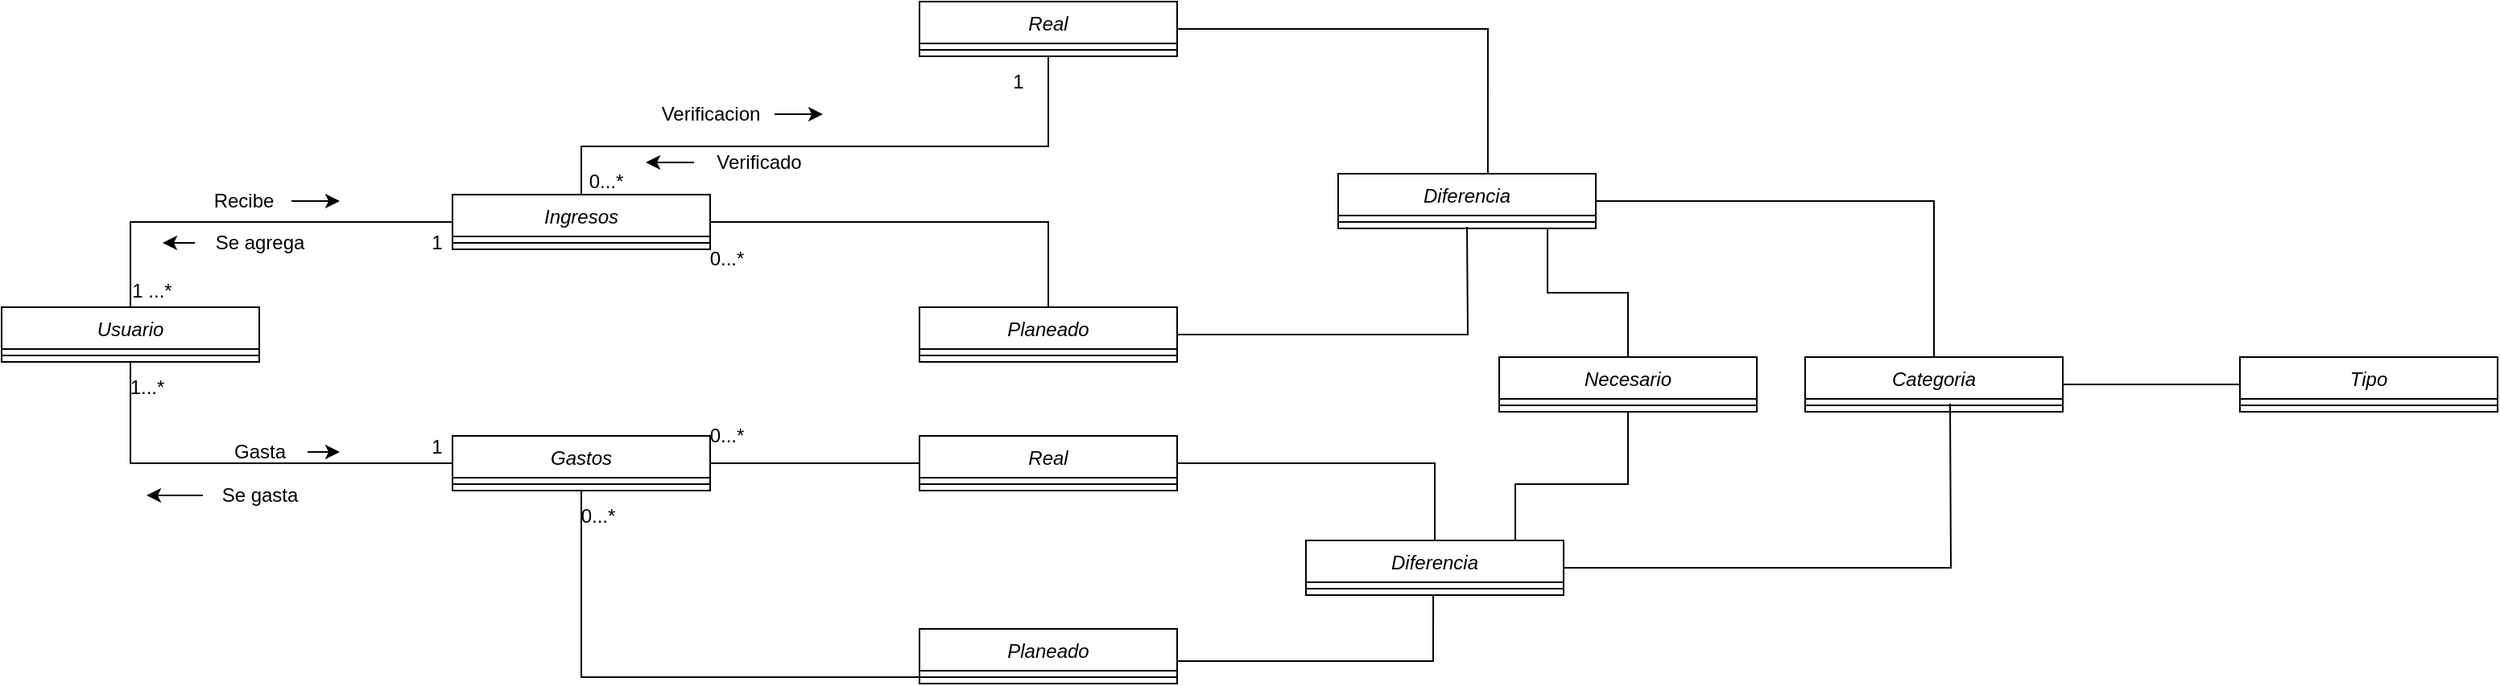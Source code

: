 <mxfile version="20.2.3" type="github" pages="5">
  <diagram id="C5RBs43oDa-KdzZeNtuy" name="Anemico">
    <mxGraphModel dx="902" dy="756" grid="1" gridSize="10" guides="1" tooltips="1" connect="1" arrows="1" fold="1" page="1" pageScale="1" pageWidth="827" pageHeight="1169" math="0" shadow="0">
      <root>
        <mxCell id="WIyWlLk6GJQsqaUBKTNV-0" />
        <mxCell id="WIyWlLk6GJQsqaUBKTNV-1" parent="WIyWlLk6GJQsqaUBKTNV-0" />
        <mxCell id="uCZxXoCmCIl9gJFjd6jV-15" style="edgeStyle=orthogonalEdgeStyle;rounded=0;orthogonalLoop=1;jettySize=auto;html=1;entryX=0;entryY=0.5;entryDx=0;entryDy=0;endArrow=none;endFill=0;" parent="WIyWlLk6GJQsqaUBKTNV-1" source="uCZxXoCmCIl9gJFjd6jV-0" target="uCZxXoCmCIl9gJFjd6jV-3" edge="1">
          <mxGeometry relative="1" as="geometry">
            <Array as="points">
              <mxPoint x="110" y="577" />
            </Array>
          </mxGeometry>
        </mxCell>
        <mxCell id="uCZxXoCmCIl9gJFjd6jV-16" style="edgeStyle=orthogonalEdgeStyle;rounded=0;orthogonalLoop=1;jettySize=auto;html=1;endArrow=none;endFill=0;" parent="WIyWlLk6GJQsqaUBKTNV-1" source="uCZxXoCmCIl9gJFjd6jV-0" target="uCZxXoCmCIl9gJFjd6jV-5" edge="1">
          <mxGeometry relative="1" as="geometry">
            <Array as="points">
              <mxPoint x="110" y="727" />
            </Array>
          </mxGeometry>
        </mxCell>
        <mxCell id="uCZxXoCmCIl9gJFjd6jV-0" value="Usuario" style="swimlane;fontStyle=2;align=center;verticalAlign=top;childLayout=stackLayout;horizontal=1;startSize=26;horizontalStack=0;resizeParent=1;resizeLast=0;collapsible=1;marginBottom=0;rounded=0;shadow=0;strokeWidth=1;" parent="WIyWlLk6GJQsqaUBKTNV-1" vertex="1">
          <mxGeometry x="30" y="630" width="160" height="34" as="geometry">
            <mxRectangle x="230" y="140" width="160" height="26" as="alternateBounds" />
          </mxGeometry>
        </mxCell>
        <mxCell id="uCZxXoCmCIl9gJFjd6jV-1" value="" style="line;html=1;strokeWidth=1;align=left;verticalAlign=middle;spacingTop=-1;spacingLeft=3;spacingRight=3;rotatable=0;labelPosition=right;points=[];portConstraint=eastwest;" parent="uCZxXoCmCIl9gJFjd6jV-0" vertex="1">
          <mxGeometry y="26" width="160" height="8" as="geometry" />
        </mxCell>
        <mxCell id="uCZxXoCmCIl9gJFjd6jV-18" style="edgeStyle=orthogonalEdgeStyle;rounded=0;orthogonalLoop=1;jettySize=auto;html=1;endArrow=none;endFill=0;" parent="WIyWlLk6GJQsqaUBKTNV-1" source="uCZxXoCmCIl9gJFjd6jV-3" target="uCZxXoCmCIl9gJFjd6jV-9" edge="1">
          <mxGeometry relative="1" as="geometry">
            <Array as="points">
              <mxPoint x="390" y="530" />
              <mxPoint x="680" y="530" />
            </Array>
          </mxGeometry>
        </mxCell>
        <mxCell id="uCZxXoCmCIl9gJFjd6jV-21" style="edgeStyle=orthogonalEdgeStyle;rounded=0;orthogonalLoop=1;jettySize=auto;html=1;entryX=0.5;entryY=0;entryDx=0;entryDy=0;endArrow=none;endFill=0;" parent="WIyWlLk6GJQsqaUBKTNV-1" source="uCZxXoCmCIl9gJFjd6jV-3" target="uCZxXoCmCIl9gJFjd6jV-7" edge="1">
          <mxGeometry relative="1" as="geometry">
            <Array as="points">
              <mxPoint x="680" y="577" />
            </Array>
          </mxGeometry>
        </mxCell>
        <mxCell id="uCZxXoCmCIl9gJFjd6jV-3" value="Ingresos" style="swimlane;fontStyle=2;align=center;verticalAlign=top;childLayout=stackLayout;horizontal=1;startSize=26;horizontalStack=0;resizeParent=1;resizeLast=0;collapsible=1;marginBottom=0;rounded=0;shadow=0;strokeWidth=1;" parent="WIyWlLk6GJQsqaUBKTNV-1" vertex="1">
          <mxGeometry x="310" y="560" width="160" height="34" as="geometry">
            <mxRectangle x="230" y="140" width="160" height="26" as="alternateBounds" />
          </mxGeometry>
        </mxCell>
        <mxCell id="uCZxXoCmCIl9gJFjd6jV-4" value="" style="line;html=1;strokeWidth=1;align=left;verticalAlign=middle;spacingTop=-1;spacingLeft=3;spacingRight=3;rotatable=0;labelPosition=right;points=[];portConstraint=eastwest;" parent="uCZxXoCmCIl9gJFjd6jV-3" vertex="1">
          <mxGeometry y="26" width="160" height="8" as="geometry" />
        </mxCell>
        <mxCell id="uCZxXoCmCIl9gJFjd6jV-28" style="edgeStyle=orthogonalEdgeStyle;rounded=0;orthogonalLoop=1;jettySize=auto;html=1;endArrow=none;endFill=0;" parent="WIyWlLk6GJQsqaUBKTNV-1" source="uCZxXoCmCIl9gJFjd6jV-5" target="uCZxXoCmCIl9gJFjd6jV-26" edge="1">
          <mxGeometry relative="1" as="geometry" />
        </mxCell>
        <mxCell id="uCZxXoCmCIl9gJFjd6jV-29" style="edgeStyle=orthogonalEdgeStyle;rounded=0;orthogonalLoop=1;jettySize=auto;html=1;endArrow=none;endFill=0;" parent="WIyWlLk6GJQsqaUBKTNV-1" source="uCZxXoCmCIl9gJFjd6jV-5" target="uCZxXoCmCIl9gJFjd6jV-25" edge="1">
          <mxGeometry relative="1" as="geometry" />
        </mxCell>
        <mxCell id="uCZxXoCmCIl9gJFjd6jV-5" value="Gastos" style="swimlane;fontStyle=2;align=center;verticalAlign=top;childLayout=stackLayout;horizontal=1;startSize=26;horizontalStack=0;resizeParent=1;resizeLast=0;collapsible=1;marginBottom=0;rounded=0;shadow=0;strokeWidth=1;" parent="WIyWlLk6GJQsqaUBKTNV-1" vertex="1">
          <mxGeometry x="310" y="710" width="160" height="34" as="geometry">
            <mxRectangle x="230" y="140" width="160" height="26" as="alternateBounds" />
          </mxGeometry>
        </mxCell>
        <mxCell id="uCZxXoCmCIl9gJFjd6jV-6" value="" style="line;html=1;strokeWidth=1;align=left;verticalAlign=middle;spacingTop=-1;spacingLeft=3;spacingRight=3;rotatable=0;labelPosition=right;points=[];portConstraint=eastwest;" parent="uCZxXoCmCIl9gJFjd6jV-5" vertex="1">
          <mxGeometry y="26" width="160" height="8" as="geometry" />
        </mxCell>
        <mxCell id="8Un7TCn3Qgt4mMGT1_OY-1" style="edgeStyle=orthogonalEdgeStyle;rounded=0;orthogonalLoop=1;jettySize=auto;html=1;endArrow=none;endFill=0;" parent="WIyWlLk6GJQsqaUBKTNV-1" source="uCZxXoCmCIl9gJFjd6jV-7" edge="1">
          <mxGeometry relative="1" as="geometry">
            <mxPoint x="940" y="580" as="targetPoint" />
          </mxGeometry>
        </mxCell>
        <mxCell id="uCZxXoCmCIl9gJFjd6jV-7" value="Planeado" style="swimlane;fontStyle=2;align=center;verticalAlign=top;childLayout=stackLayout;horizontal=1;startSize=26;horizontalStack=0;resizeParent=1;resizeLast=0;collapsible=1;marginBottom=0;rounded=0;shadow=0;strokeWidth=1;" parent="WIyWlLk6GJQsqaUBKTNV-1" vertex="1">
          <mxGeometry x="600" y="630" width="160" height="34" as="geometry">
            <mxRectangle x="230" y="140" width="160" height="26" as="alternateBounds" />
          </mxGeometry>
        </mxCell>
        <mxCell id="uCZxXoCmCIl9gJFjd6jV-8" value="" style="line;html=1;strokeWidth=1;align=left;verticalAlign=middle;spacingTop=-1;spacingLeft=3;spacingRight=3;rotatable=0;labelPosition=right;points=[];portConstraint=eastwest;" parent="uCZxXoCmCIl9gJFjd6jV-7" vertex="1">
          <mxGeometry y="26" width="160" height="8" as="geometry" />
        </mxCell>
        <mxCell id="8Un7TCn3Qgt4mMGT1_OY-0" style="edgeStyle=orthogonalEdgeStyle;rounded=0;orthogonalLoop=1;jettySize=auto;html=1;entryX=0.581;entryY=0;entryDx=0;entryDy=0;entryPerimeter=0;endArrow=none;endFill=0;" parent="WIyWlLk6GJQsqaUBKTNV-1" source="uCZxXoCmCIl9gJFjd6jV-9" target="uCZxXoCmCIl9gJFjd6jV-22" edge="1">
          <mxGeometry relative="1" as="geometry" />
        </mxCell>
        <mxCell id="uCZxXoCmCIl9gJFjd6jV-9" value="Real" style="swimlane;fontStyle=2;align=center;verticalAlign=top;childLayout=stackLayout;horizontal=1;startSize=26;horizontalStack=0;resizeParent=1;resizeLast=0;collapsible=1;marginBottom=0;rounded=0;shadow=0;strokeWidth=1;" parent="WIyWlLk6GJQsqaUBKTNV-1" vertex="1">
          <mxGeometry x="600" y="440" width="160" height="34" as="geometry">
            <mxRectangle x="230" y="140" width="160" height="26" as="alternateBounds" />
          </mxGeometry>
        </mxCell>
        <mxCell id="uCZxXoCmCIl9gJFjd6jV-10" value="" style="line;html=1;strokeWidth=1;align=left;verticalAlign=middle;spacingTop=-1;spacingLeft=3;spacingRight=3;rotatable=0;labelPosition=right;points=[];portConstraint=eastwest;" parent="uCZxXoCmCIl9gJFjd6jV-9" vertex="1">
          <mxGeometry y="26" width="160" height="8" as="geometry" />
        </mxCell>
        <mxCell id="8Un7TCn3Qgt4mMGT1_OY-8" style="edgeStyle=orthogonalEdgeStyle;rounded=0;orthogonalLoop=1;jettySize=auto;html=1;endArrow=none;endFill=0;" parent="WIyWlLk6GJQsqaUBKTNV-1" source="uCZxXoCmCIl9gJFjd6jV-11" target="uCZxXoCmCIl9gJFjd6jV-13" edge="1">
          <mxGeometry relative="1" as="geometry" />
        </mxCell>
        <mxCell id="uCZxXoCmCIl9gJFjd6jV-11" value="Categoria" style="swimlane;fontStyle=2;align=center;verticalAlign=top;childLayout=stackLayout;horizontal=1;startSize=26;horizontalStack=0;resizeParent=1;resizeLast=0;collapsible=1;marginBottom=0;rounded=0;shadow=0;strokeWidth=1;" parent="WIyWlLk6GJQsqaUBKTNV-1" vertex="1">
          <mxGeometry x="1150" y="661" width="160" height="34" as="geometry">
            <mxRectangle x="230" y="140" width="160" height="26" as="alternateBounds" />
          </mxGeometry>
        </mxCell>
        <mxCell id="uCZxXoCmCIl9gJFjd6jV-12" value="" style="line;html=1;strokeWidth=1;align=left;verticalAlign=middle;spacingTop=-1;spacingLeft=3;spacingRight=3;rotatable=0;labelPosition=right;points=[];portConstraint=eastwest;" parent="uCZxXoCmCIl9gJFjd6jV-11" vertex="1">
          <mxGeometry y="26" width="160" height="8" as="geometry" />
        </mxCell>
        <mxCell id="uCZxXoCmCIl9gJFjd6jV-13" value="Tipo" style="swimlane;fontStyle=2;align=center;verticalAlign=top;childLayout=stackLayout;horizontal=1;startSize=26;horizontalStack=0;resizeParent=1;resizeLast=0;collapsible=1;marginBottom=0;rounded=0;shadow=0;strokeWidth=1;" parent="WIyWlLk6GJQsqaUBKTNV-1" vertex="1">
          <mxGeometry x="1420" y="661" width="160" height="34" as="geometry">
            <mxRectangle x="230" y="140" width="160" height="26" as="alternateBounds" />
          </mxGeometry>
        </mxCell>
        <mxCell id="uCZxXoCmCIl9gJFjd6jV-14" value="" style="line;html=1;strokeWidth=1;align=left;verticalAlign=middle;spacingTop=-1;spacingLeft=3;spacingRight=3;rotatable=0;labelPosition=right;points=[];portConstraint=eastwest;" parent="uCZxXoCmCIl9gJFjd6jV-13" vertex="1">
          <mxGeometry y="26" width="160" height="8" as="geometry" />
        </mxCell>
        <mxCell id="8Un7TCn3Qgt4mMGT1_OY-6" style="edgeStyle=orthogonalEdgeStyle;rounded=0;orthogonalLoop=1;jettySize=auto;html=1;endArrow=none;endFill=0;" parent="WIyWlLk6GJQsqaUBKTNV-1" source="uCZxXoCmCIl9gJFjd6jV-22" target="uCZxXoCmCIl9gJFjd6jV-11" edge="1">
          <mxGeometry relative="1" as="geometry" />
        </mxCell>
        <mxCell id="8Un7TCn3Qgt4mMGT1_OY-13" style="edgeStyle=orthogonalEdgeStyle;rounded=0;orthogonalLoop=1;jettySize=auto;html=1;endArrow=none;endFill=0;" parent="WIyWlLk6GJQsqaUBKTNV-1" source="uCZxXoCmCIl9gJFjd6jV-22" target="8Un7TCn3Qgt4mMGT1_OY-10" edge="1">
          <mxGeometry relative="1" as="geometry">
            <Array as="points">
              <mxPoint x="990" y="621" />
              <mxPoint x="1040" y="621" />
            </Array>
          </mxGeometry>
        </mxCell>
        <mxCell id="uCZxXoCmCIl9gJFjd6jV-22" value="Diferencia" style="swimlane;fontStyle=2;align=center;verticalAlign=top;childLayout=stackLayout;horizontal=1;startSize=26;horizontalStack=0;resizeParent=1;resizeLast=0;collapsible=1;marginBottom=0;rounded=0;shadow=0;strokeWidth=1;" parent="WIyWlLk6GJQsqaUBKTNV-1" vertex="1">
          <mxGeometry x="860" y="547" width="160" height="34" as="geometry">
            <mxRectangle x="230" y="140" width="160" height="26" as="alternateBounds" />
          </mxGeometry>
        </mxCell>
        <mxCell id="uCZxXoCmCIl9gJFjd6jV-23" value="" style="line;html=1;strokeWidth=1;align=left;verticalAlign=middle;spacingTop=-1;spacingLeft=3;spacingRight=3;rotatable=0;labelPosition=right;points=[];portConstraint=eastwest;" parent="uCZxXoCmCIl9gJFjd6jV-22" vertex="1">
          <mxGeometry y="26" width="160" height="8" as="geometry" />
        </mxCell>
        <mxCell id="8Un7TCn3Qgt4mMGT1_OY-5" style="edgeStyle=orthogonalEdgeStyle;rounded=0;orthogonalLoop=1;jettySize=auto;html=1;entryX=0.494;entryY=1;entryDx=0;entryDy=0;entryPerimeter=0;endArrow=none;endFill=0;" parent="WIyWlLk6GJQsqaUBKTNV-1" source="uCZxXoCmCIl9gJFjd6jV-24" target="8Un7TCn3Qgt4mMGT1_OY-3" edge="1">
          <mxGeometry relative="1" as="geometry">
            <Array as="points">
              <mxPoint x="919" y="850" />
            </Array>
          </mxGeometry>
        </mxCell>
        <mxCell id="uCZxXoCmCIl9gJFjd6jV-24" value="Planeado" style="swimlane;fontStyle=2;align=center;verticalAlign=top;childLayout=stackLayout;horizontal=1;startSize=26;horizontalStack=0;resizeParent=1;resizeLast=0;collapsible=1;marginBottom=0;rounded=0;shadow=0;strokeWidth=1;" parent="WIyWlLk6GJQsqaUBKTNV-1" vertex="1">
          <mxGeometry x="600" y="830" width="160" height="34" as="geometry">
            <mxRectangle x="230" y="140" width="160" height="26" as="alternateBounds" />
          </mxGeometry>
        </mxCell>
        <mxCell id="uCZxXoCmCIl9gJFjd6jV-25" value="" style="line;html=1;strokeWidth=1;align=left;verticalAlign=middle;spacingTop=-1;spacingLeft=3;spacingRight=3;rotatable=0;labelPosition=right;points=[];portConstraint=eastwest;" parent="uCZxXoCmCIl9gJFjd6jV-24" vertex="1">
          <mxGeometry y="26" width="160" height="8" as="geometry" />
        </mxCell>
        <mxCell id="8Un7TCn3Qgt4mMGT1_OY-4" style="edgeStyle=orthogonalEdgeStyle;rounded=0;orthogonalLoop=1;jettySize=auto;html=1;entryX=0.5;entryY=0;entryDx=0;entryDy=0;endArrow=none;endFill=0;" parent="WIyWlLk6GJQsqaUBKTNV-1" source="uCZxXoCmCIl9gJFjd6jV-26" target="8Un7TCn3Qgt4mMGT1_OY-2" edge="1">
          <mxGeometry relative="1" as="geometry" />
        </mxCell>
        <mxCell id="uCZxXoCmCIl9gJFjd6jV-26" value="Real" style="swimlane;fontStyle=2;align=center;verticalAlign=top;childLayout=stackLayout;horizontal=1;startSize=26;horizontalStack=0;resizeParent=1;resizeLast=0;collapsible=1;marginBottom=0;rounded=0;shadow=0;strokeWidth=1;" parent="WIyWlLk6GJQsqaUBKTNV-1" vertex="1">
          <mxGeometry x="600" y="710" width="160" height="34" as="geometry">
            <mxRectangle x="230" y="140" width="160" height="26" as="alternateBounds" />
          </mxGeometry>
        </mxCell>
        <mxCell id="uCZxXoCmCIl9gJFjd6jV-27" value="" style="line;html=1;strokeWidth=1;align=left;verticalAlign=middle;spacingTop=-1;spacingLeft=3;spacingRight=3;rotatable=0;labelPosition=right;points=[];portConstraint=eastwest;" parent="uCZxXoCmCIl9gJFjd6jV-26" vertex="1">
          <mxGeometry y="26" width="160" height="8" as="geometry" />
        </mxCell>
        <mxCell id="uCZxXoCmCIl9gJFjd6jV-30" value="1 ...*" style="text;html=1;align=center;verticalAlign=middle;resizable=0;points=[];autosize=1;strokeColor=none;fillColor=none;" parent="WIyWlLk6GJQsqaUBKTNV-1" vertex="1">
          <mxGeometry x="98" y="605" width="50" height="30" as="geometry" />
        </mxCell>
        <mxCell id="uCZxXoCmCIl9gJFjd6jV-31" value="1&lt;br&gt;" style="text;html=1;align=center;verticalAlign=middle;resizable=0;points=[];autosize=1;strokeColor=none;fillColor=none;" parent="WIyWlLk6GJQsqaUBKTNV-1" vertex="1">
          <mxGeometry x="285" y="575" width="30" height="30" as="geometry" />
        </mxCell>
        <mxCell id="uCZxXoCmCIl9gJFjd6jV-33" style="edgeStyle=orthogonalEdgeStyle;rounded=0;orthogonalLoop=1;jettySize=auto;html=1;" parent="WIyWlLk6GJQsqaUBKTNV-1" source="uCZxXoCmCIl9gJFjd6jV-32" edge="1">
          <mxGeometry relative="1" as="geometry">
            <mxPoint x="240" y="564" as="targetPoint" />
          </mxGeometry>
        </mxCell>
        <mxCell id="uCZxXoCmCIl9gJFjd6jV-32" value="Recibe" style="text;html=1;align=center;verticalAlign=middle;resizable=0;points=[];autosize=1;strokeColor=none;fillColor=none;" parent="WIyWlLk6GJQsqaUBKTNV-1" vertex="1">
          <mxGeometry x="150" y="549" width="60" height="30" as="geometry" />
        </mxCell>
        <mxCell id="uCZxXoCmCIl9gJFjd6jV-35" style="edgeStyle=orthogonalEdgeStyle;rounded=0;orthogonalLoop=1;jettySize=auto;html=1;" parent="WIyWlLk6GJQsqaUBKTNV-1" source="uCZxXoCmCIl9gJFjd6jV-34" edge="1">
          <mxGeometry relative="1" as="geometry">
            <mxPoint x="130" y="590" as="targetPoint" />
          </mxGeometry>
        </mxCell>
        <mxCell id="uCZxXoCmCIl9gJFjd6jV-34" value="Se agrega" style="text;html=1;align=center;verticalAlign=middle;resizable=0;points=[];autosize=1;strokeColor=none;fillColor=none;" parent="WIyWlLk6GJQsqaUBKTNV-1" vertex="1">
          <mxGeometry x="150" y="575" width="80" height="30" as="geometry" />
        </mxCell>
        <mxCell id="uCZxXoCmCIl9gJFjd6jV-36" value="0...*" style="text;html=1;align=center;verticalAlign=middle;resizable=0;points=[];autosize=1;strokeColor=none;fillColor=none;" parent="WIyWlLk6GJQsqaUBKTNV-1" vertex="1">
          <mxGeometry x="385" y="537" width="40" height="30" as="geometry" />
        </mxCell>
        <mxCell id="uCZxXoCmCIl9gJFjd6jV-37" value="1" style="text;html=1;align=center;verticalAlign=middle;resizable=0;points=[];autosize=1;strokeColor=none;fillColor=none;" parent="WIyWlLk6GJQsqaUBKTNV-1" vertex="1">
          <mxGeometry x="646" y="475" width="30" height="30" as="geometry" />
        </mxCell>
        <mxCell id="uCZxXoCmCIl9gJFjd6jV-38" value="0...*" style="text;html=1;align=center;verticalAlign=middle;resizable=0;points=[];autosize=1;strokeColor=none;fillColor=none;" parent="WIyWlLk6GJQsqaUBKTNV-1" vertex="1">
          <mxGeometry x="460" y="585" width="40" height="30" as="geometry" />
        </mxCell>
        <mxCell id="uCZxXoCmCIl9gJFjd6jV-39" value="0...*" style="text;html=1;align=center;verticalAlign=middle;resizable=0;points=[];autosize=1;strokeColor=none;fillColor=none;" parent="WIyWlLk6GJQsqaUBKTNV-1" vertex="1">
          <mxGeometry x="460" y="695" width="40" height="30" as="geometry" />
        </mxCell>
        <mxCell id="uCZxXoCmCIl9gJFjd6jV-40" value="0...*" style="text;html=1;align=center;verticalAlign=middle;resizable=0;points=[];autosize=1;strokeColor=none;fillColor=none;" parent="WIyWlLk6GJQsqaUBKTNV-1" vertex="1">
          <mxGeometry x="380" y="745" width="40" height="30" as="geometry" />
        </mxCell>
        <mxCell id="uCZxXoCmCIl9gJFjd6jV-41" value="1...*" style="text;html=1;align=center;verticalAlign=middle;resizable=0;points=[];autosize=1;strokeColor=none;fillColor=none;" parent="WIyWlLk6GJQsqaUBKTNV-1" vertex="1">
          <mxGeometry x="100" y="665" width="40" height="30" as="geometry" />
        </mxCell>
        <mxCell id="uCZxXoCmCIl9gJFjd6jV-42" value="1" style="text;html=1;align=center;verticalAlign=middle;resizable=0;points=[];autosize=1;strokeColor=none;fillColor=none;" parent="WIyWlLk6GJQsqaUBKTNV-1" vertex="1">
          <mxGeometry x="285" y="702" width="30" height="30" as="geometry" />
        </mxCell>
        <mxCell id="uCZxXoCmCIl9gJFjd6jV-44" style="edgeStyle=orthogonalEdgeStyle;rounded=0;orthogonalLoop=1;jettySize=auto;html=1;" parent="WIyWlLk6GJQsqaUBKTNV-1" source="uCZxXoCmCIl9gJFjd6jV-43" edge="1">
          <mxGeometry relative="1" as="geometry">
            <mxPoint x="240" y="720" as="targetPoint" />
          </mxGeometry>
        </mxCell>
        <mxCell id="uCZxXoCmCIl9gJFjd6jV-43" value="Gasta" style="text;html=1;align=center;verticalAlign=middle;resizable=0;points=[];autosize=1;strokeColor=none;fillColor=none;" parent="WIyWlLk6GJQsqaUBKTNV-1" vertex="1">
          <mxGeometry x="160" y="705" width="60" height="30" as="geometry" />
        </mxCell>
        <mxCell id="uCZxXoCmCIl9gJFjd6jV-46" style="edgeStyle=orthogonalEdgeStyle;rounded=0;orthogonalLoop=1;jettySize=auto;html=1;" parent="WIyWlLk6GJQsqaUBKTNV-1" source="uCZxXoCmCIl9gJFjd6jV-45" edge="1">
          <mxGeometry relative="1" as="geometry">
            <mxPoint x="120" y="747" as="targetPoint" />
          </mxGeometry>
        </mxCell>
        <mxCell id="uCZxXoCmCIl9gJFjd6jV-45" value="Se gasta" style="text;html=1;align=center;verticalAlign=middle;resizable=0;points=[];autosize=1;strokeColor=none;fillColor=none;" parent="WIyWlLk6GJQsqaUBKTNV-1" vertex="1">
          <mxGeometry x="155" y="732" width="70" height="30" as="geometry" />
        </mxCell>
        <mxCell id="uCZxXoCmCIl9gJFjd6jV-48" style="edgeStyle=orthogonalEdgeStyle;rounded=0;orthogonalLoop=1;jettySize=auto;html=1;" parent="WIyWlLk6GJQsqaUBKTNV-1" source="uCZxXoCmCIl9gJFjd6jV-47" edge="1">
          <mxGeometry relative="1" as="geometry">
            <mxPoint x="540" y="510" as="targetPoint" />
          </mxGeometry>
        </mxCell>
        <mxCell id="uCZxXoCmCIl9gJFjd6jV-47" value="Verificacion" style="text;html=1;align=center;verticalAlign=middle;resizable=0;points=[];autosize=1;strokeColor=none;fillColor=none;" parent="WIyWlLk6GJQsqaUBKTNV-1" vertex="1">
          <mxGeometry x="430" y="495" width="80" height="30" as="geometry" />
        </mxCell>
        <mxCell id="uCZxXoCmCIl9gJFjd6jV-52" style="edgeStyle=orthogonalEdgeStyle;rounded=0;orthogonalLoop=1;jettySize=auto;html=1;entryX=1.125;entryY=0.1;entryDx=0;entryDy=0;entryPerimeter=0;" parent="WIyWlLk6GJQsqaUBKTNV-1" source="uCZxXoCmCIl9gJFjd6jV-49" target="uCZxXoCmCIl9gJFjd6jV-36" edge="1">
          <mxGeometry relative="1" as="geometry" />
        </mxCell>
        <mxCell id="uCZxXoCmCIl9gJFjd6jV-49" value="Verificado" style="text;html=1;align=center;verticalAlign=middle;resizable=0;points=[];autosize=1;strokeColor=none;fillColor=none;" parent="WIyWlLk6GJQsqaUBKTNV-1" vertex="1">
          <mxGeometry x="460" y="525" width="80" height="30" as="geometry" />
        </mxCell>
        <mxCell id="8Un7TCn3Qgt4mMGT1_OY-9" style="edgeStyle=orthogonalEdgeStyle;rounded=0;orthogonalLoop=1;jettySize=auto;html=1;endArrow=none;endFill=0;" parent="WIyWlLk6GJQsqaUBKTNV-1" source="8Un7TCn3Qgt4mMGT1_OY-2" edge="1">
          <mxGeometry relative="1" as="geometry">
            <mxPoint x="1240" y="690" as="targetPoint" />
          </mxGeometry>
        </mxCell>
        <mxCell id="8Un7TCn3Qgt4mMGT1_OY-12" style="edgeStyle=orthogonalEdgeStyle;rounded=0;orthogonalLoop=1;jettySize=auto;html=1;entryX=0.5;entryY=1;entryDx=0;entryDy=0;endArrow=none;endFill=0;" parent="WIyWlLk6GJQsqaUBKTNV-1" source="8Un7TCn3Qgt4mMGT1_OY-2" target="8Un7TCn3Qgt4mMGT1_OY-10" edge="1">
          <mxGeometry relative="1" as="geometry">
            <Array as="points">
              <mxPoint x="970" y="740" />
              <mxPoint x="1040" y="740" />
            </Array>
          </mxGeometry>
        </mxCell>
        <mxCell id="8Un7TCn3Qgt4mMGT1_OY-2" value="Diferencia" style="swimlane;fontStyle=2;align=center;verticalAlign=top;childLayout=stackLayout;horizontal=1;startSize=26;horizontalStack=0;resizeParent=1;resizeLast=0;collapsible=1;marginBottom=0;rounded=0;shadow=0;strokeWidth=1;" parent="WIyWlLk6GJQsqaUBKTNV-1" vertex="1">
          <mxGeometry x="840" y="775" width="160" height="34" as="geometry">
            <mxRectangle x="230" y="140" width="160" height="26" as="alternateBounds" />
          </mxGeometry>
        </mxCell>
        <mxCell id="8Un7TCn3Qgt4mMGT1_OY-3" value="" style="line;html=1;strokeWidth=1;align=left;verticalAlign=middle;spacingTop=-1;spacingLeft=3;spacingRight=3;rotatable=0;labelPosition=right;points=[];portConstraint=eastwest;" parent="8Un7TCn3Qgt4mMGT1_OY-2" vertex="1">
          <mxGeometry y="26" width="160" height="8" as="geometry" />
        </mxCell>
        <mxCell id="8Un7TCn3Qgt4mMGT1_OY-10" value="Necesario" style="swimlane;fontStyle=2;align=center;verticalAlign=top;childLayout=stackLayout;horizontal=1;startSize=26;horizontalStack=0;resizeParent=1;resizeLast=0;collapsible=1;marginBottom=0;rounded=0;shadow=0;strokeWidth=1;" parent="WIyWlLk6GJQsqaUBKTNV-1" vertex="1">
          <mxGeometry x="960" y="661" width="160" height="34" as="geometry">
            <mxRectangle x="230" y="140" width="160" height="26" as="alternateBounds" />
          </mxGeometry>
        </mxCell>
        <mxCell id="8Un7TCn3Qgt4mMGT1_OY-11" value="" style="line;html=1;strokeWidth=1;align=left;verticalAlign=middle;spacingTop=-1;spacingLeft=3;spacingRight=3;rotatable=0;labelPosition=right;points=[];portConstraint=eastwest;" parent="8Un7TCn3Qgt4mMGT1_OY-10" vertex="1">
          <mxGeometry y="26" width="160" height="8" as="geometry" />
        </mxCell>
      </root>
    </mxGraphModel>
  </diagram>
  <diagram id="bjo_4mXmu-BNwM4h39nv" name="Detallado">
    <mxGraphModel dx="827" dy="452" grid="1" gridSize="10" guides="1" tooltips="1" connect="1" arrows="1" fold="1" page="1" pageScale="1" pageWidth="827" pageHeight="1169" math="0" shadow="0">
      <root>
        <mxCell id="0" />
        <mxCell id="1" parent="0" />
      </root>
    </mxGraphModel>
  </diagram>
  <diagram id="uPFmv4ZqverLB6jMcosT" name="Profe">
    <mxGraphModel dx="902" dy="756" grid="1" gridSize="10" guides="1" tooltips="1" connect="1" arrows="1" fold="1" page="1" pageScale="1" pageWidth="827" pageHeight="1169" math="0" shadow="0">
      <root>
        <mxCell id="0" />
        <mxCell id="1" parent="0" />
        <mxCell id="gguHIGcVW6qzrbJ_FDnV-15" style="edgeStyle=orthogonalEdgeStyle;rounded=0;orthogonalLoop=1;jettySize=auto;html=1;endArrow=none;endFill=0;" parent="1" source="UezySFO2LHhYcvua-ozT-1" target="UezySFO2LHhYcvua-ozT-3" edge="1">
          <mxGeometry relative="1" as="geometry" />
        </mxCell>
        <mxCell id="UezySFO2LHhYcvua-ozT-1" value="Tipo" style="swimlane;fontStyle=2;align=center;verticalAlign=top;childLayout=stackLayout;horizontal=1;startSize=26;horizontalStack=0;resizeParent=1;resizeLast=0;collapsible=1;marginBottom=0;rounded=0;shadow=0;strokeWidth=1;" parent="1" vertex="1">
          <mxGeometry x="50" y="50" width="160" height="34" as="geometry">
            <mxRectangle x="230" y="140" width="160" height="26" as="alternateBounds" />
          </mxGeometry>
        </mxCell>
        <mxCell id="UezySFO2LHhYcvua-ozT-2" value="" style="line;html=1;strokeWidth=1;align=left;verticalAlign=middle;spacingTop=-1;spacingLeft=3;spacingRight=3;rotatable=0;labelPosition=right;points=[];portConstraint=eastwest;" parent="UezySFO2LHhYcvua-ozT-1" vertex="1">
          <mxGeometry y="26" width="160" height="8" as="geometry" />
        </mxCell>
        <mxCell id="gguHIGcVW6qzrbJ_FDnV-16" style="edgeStyle=orthogonalEdgeStyle;rounded=0;orthogonalLoop=1;jettySize=auto;html=1;endArrow=none;endFill=0;" parent="1" source="UezySFO2LHhYcvua-ozT-3" target="UezySFO2LHhYcvua-ozT-5" edge="1">
          <mxGeometry relative="1" as="geometry" />
        </mxCell>
        <mxCell id="UezySFO2LHhYcvua-ozT-3" value="Rubro" style="swimlane;fontStyle=2;align=center;verticalAlign=top;childLayout=stackLayout;horizontal=1;startSize=26;horizontalStack=0;resizeParent=1;resizeLast=0;collapsible=1;marginBottom=0;rounded=0;shadow=0;strokeWidth=1;" parent="1" vertex="1">
          <mxGeometry x="50" y="150" width="160" height="34" as="geometry">
            <mxRectangle x="230" y="140" width="160" height="26" as="alternateBounds" />
          </mxGeometry>
        </mxCell>
        <mxCell id="UezySFO2LHhYcvua-ozT-4" value="" style="line;html=1;strokeWidth=1;align=left;verticalAlign=middle;spacingTop=-1;spacingLeft=3;spacingRight=3;rotatable=0;labelPosition=right;points=[];portConstraint=eastwest;" parent="UezySFO2LHhYcvua-ozT-3" vertex="1">
          <mxGeometry y="26" width="160" height="8" as="geometry" />
        </mxCell>
        <mxCell id="gguHIGcVW6qzrbJ_FDnV-20" style="edgeStyle=orthogonalEdgeStyle;rounded=0;orthogonalLoop=1;jettySize=auto;html=1;endArrow=none;endFill=0;" parent="1" source="UezySFO2LHhYcvua-ozT-5" target="gguHIGcVW6qzrbJ_FDnV-11" edge="1">
          <mxGeometry relative="1" as="geometry">
            <Array as="points">
              <mxPoint x="550" y="167" />
              <mxPoint x="550" y="257" />
            </Array>
          </mxGeometry>
        </mxCell>
        <mxCell id="gguHIGcVW6qzrbJ_FDnV-21" style="edgeStyle=orthogonalEdgeStyle;rounded=0;orthogonalLoop=1;jettySize=auto;html=1;entryX=0.5;entryY=0;entryDx=0;entryDy=0;endArrow=none;endFill=0;" parent="1" source="UezySFO2LHhYcvua-ozT-5" target="gguHIGcVW6qzrbJ_FDnV-13" edge="1">
          <mxGeometry relative="1" as="geometry">
            <Array as="points">
              <mxPoint x="360" y="220" />
              <mxPoint x="130" y="220" />
            </Array>
          </mxGeometry>
        </mxCell>
        <mxCell id="gguHIGcVW6qzrbJ_FDnV-23" style="edgeStyle=orthogonalEdgeStyle;rounded=0;orthogonalLoop=1;jettySize=auto;html=1;endArrow=none;endFill=0;" parent="1" source="UezySFO2LHhYcvua-ozT-5" target="gguHIGcVW6qzrbJ_FDnV-9" edge="1">
          <mxGeometry relative="1" as="geometry">
            <Array as="points">
              <mxPoint x="550" y="167" />
              <mxPoint x="550" y="337" />
            </Array>
          </mxGeometry>
        </mxCell>
        <mxCell id="UezySFO2LHhYcvua-ozT-5" value="Detalle Presupuesto" style="swimlane;fontStyle=2;align=center;verticalAlign=top;childLayout=stackLayout;horizontal=1;startSize=26;horizontalStack=0;resizeParent=1;resizeLast=0;collapsible=1;marginBottom=0;rounded=0;shadow=0;strokeWidth=1;" parent="1" vertex="1">
          <mxGeometry x="334" y="150" width="160" height="34" as="geometry">
            <mxRectangle x="230" y="140" width="160" height="26" as="alternateBounds" />
          </mxGeometry>
        </mxCell>
        <mxCell id="UezySFO2LHhYcvua-ozT-6" value="" style="line;html=1;strokeWidth=1;align=left;verticalAlign=middle;spacingTop=-1;spacingLeft=3;spacingRight=3;rotatable=0;labelPosition=right;points=[];portConstraint=eastwest;" parent="UezySFO2LHhYcvua-ozT-5" vertex="1">
          <mxGeometry y="26" width="160" height="8" as="geometry" />
        </mxCell>
        <mxCell id="gguHIGcVW6qzrbJ_FDnV-17" style="edgeStyle=orthogonalEdgeStyle;rounded=0;orthogonalLoop=1;jettySize=auto;html=1;endArrow=none;endFill=0;" parent="1" source="gguHIGcVW6qzrbJ_FDnV-2" target="UezySFO2LHhYcvua-ozT-5" edge="1">
          <mxGeometry relative="1" as="geometry" />
        </mxCell>
        <mxCell id="gguHIGcVW6qzrbJ_FDnV-18" style="edgeStyle=orthogonalEdgeStyle;rounded=0;orthogonalLoop=1;jettySize=auto;html=1;endArrow=none;endFill=0;" parent="1" source="gguHIGcVW6qzrbJ_FDnV-2" target="gguHIGcVW6qzrbJ_FDnV-4" edge="1">
          <mxGeometry relative="1" as="geometry" />
        </mxCell>
        <mxCell id="gguHIGcVW6qzrbJ_FDnV-24" style="edgeStyle=orthogonalEdgeStyle;rounded=0;orthogonalLoop=1;jettySize=auto;html=1;endArrow=none;endFill=0;" parent="1" source="gguHIGcVW6qzrbJ_FDnV-2" target="gguHIGcVW6qzrbJ_FDnV-7" edge="1">
          <mxGeometry relative="1" as="geometry">
            <Array as="points">
              <mxPoint x="590" y="67" />
              <mxPoint x="590" y="167" />
            </Array>
          </mxGeometry>
        </mxCell>
        <mxCell id="gguHIGcVW6qzrbJ_FDnV-2" value="Presupuesto" style="swimlane;fontStyle=2;align=center;verticalAlign=top;childLayout=stackLayout;horizontal=1;startSize=26;horizontalStack=0;resizeParent=1;resizeLast=0;collapsible=1;marginBottom=0;rounded=0;shadow=0;strokeWidth=1;" parent="1" vertex="1">
          <mxGeometry x="334" y="50" width="160" height="34" as="geometry">
            <mxRectangle x="230" y="140" width="160" height="26" as="alternateBounds" />
          </mxGeometry>
        </mxCell>
        <mxCell id="gguHIGcVW6qzrbJ_FDnV-3" value="" style="line;html=1;strokeWidth=1;align=left;verticalAlign=middle;spacingTop=-1;spacingLeft=3;spacingRight=3;rotatable=0;labelPosition=right;points=[];portConstraint=eastwest;" parent="gguHIGcVW6qzrbJ_FDnV-2" vertex="1">
          <mxGeometry y="26" width="160" height="8" as="geometry" />
        </mxCell>
        <mxCell id="gguHIGcVW6qzrbJ_FDnV-27" style="edgeStyle=orthogonalEdgeStyle;rounded=0;orthogonalLoop=1;jettySize=auto;html=1;endArrow=none;endFill=0;" parent="1" source="gguHIGcVW6qzrbJ_FDnV-4" target="gguHIGcVW6qzrbJ_FDnV-25" edge="1">
          <mxGeometry relative="1" as="geometry" />
        </mxCell>
        <mxCell id="gguHIGcVW6qzrbJ_FDnV-4" value="Año" style="swimlane;fontStyle=2;align=center;verticalAlign=top;childLayout=stackLayout;horizontal=1;startSize=26;horizontalStack=0;resizeParent=1;resizeLast=0;collapsible=1;marginBottom=0;rounded=0;shadow=0;strokeWidth=1;" parent="1" vertex="1">
          <mxGeometry x="640" y="50" width="160" height="34" as="geometry">
            <mxRectangle x="230" y="140" width="160" height="26" as="alternateBounds" />
          </mxGeometry>
        </mxCell>
        <mxCell id="gguHIGcVW6qzrbJ_FDnV-5" value="" style="line;html=1;strokeWidth=1;align=left;verticalAlign=middle;spacingTop=-1;spacingLeft=3;spacingRight=3;rotatable=0;labelPosition=right;points=[];portConstraint=eastwest;" parent="gguHIGcVW6qzrbJ_FDnV-4" vertex="1">
          <mxGeometry y="26" width="160" height="8" as="geometry" />
        </mxCell>
        <mxCell id="gguHIGcVW6qzrbJ_FDnV-28" style="edgeStyle=orthogonalEdgeStyle;rounded=0;orthogonalLoop=1;jettySize=auto;html=1;endArrow=none;endFill=0;" parent="1" source="gguHIGcVW6qzrbJ_FDnV-7" target="gguHIGcVW6qzrbJ_FDnV-25" edge="1">
          <mxGeometry relative="1" as="geometry" />
        </mxCell>
        <mxCell id="gguHIGcVW6qzrbJ_FDnV-7" value="Persona" style="swimlane;fontStyle=2;align=center;verticalAlign=top;childLayout=stackLayout;horizontal=1;startSize=26;horizontalStack=0;resizeParent=1;resizeLast=0;collapsible=1;marginBottom=0;rounded=0;shadow=0;strokeWidth=1;" parent="1" vertex="1">
          <mxGeometry x="640" y="150" width="160" height="34" as="geometry">
            <mxRectangle x="230" y="140" width="160" height="26" as="alternateBounds" />
          </mxGeometry>
        </mxCell>
        <mxCell id="gguHIGcVW6qzrbJ_FDnV-8" value="" style="line;html=1;strokeWidth=1;align=left;verticalAlign=middle;spacingTop=-1;spacingLeft=3;spacingRight=3;rotatable=0;labelPosition=right;points=[];portConstraint=eastwest;" parent="gguHIGcVW6qzrbJ_FDnV-7" vertex="1">
          <mxGeometry y="26" width="160" height="8" as="geometry" />
        </mxCell>
        <mxCell id="gguHIGcVW6qzrbJ_FDnV-30" style="edgeStyle=orthogonalEdgeStyle;rounded=0;orthogonalLoop=1;jettySize=auto;html=1;entryX=0.5;entryY=1;entryDx=0;entryDy=0;endArrow=none;endFill=0;" parent="1" source="gguHIGcVW6qzrbJ_FDnV-9" target="gguHIGcVW6qzrbJ_FDnV-25" edge="1">
          <mxGeometry relative="1" as="geometry" />
        </mxCell>
        <mxCell id="gguHIGcVW6qzrbJ_FDnV-9" value="Tipo Detalle Presupuesto" style="swimlane;fontStyle=2;align=center;verticalAlign=top;childLayout=stackLayout;horizontal=1;startSize=26;horizontalStack=0;resizeParent=1;resizeLast=0;collapsible=1;marginBottom=0;rounded=0;shadow=0;strokeWidth=1;" parent="1" vertex="1">
          <mxGeometry x="640" y="320" width="160" height="34" as="geometry">
            <mxRectangle x="230" y="140" width="160" height="26" as="alternateBounds" />
          </mxGeometry>
        </mxCell>
        <mxCell id="gguHIGcVW6qzrbJ_FDnV-10" value="" style="line;html=1;strokeWidth=1;align=left;verticalAlign=middle;spacingTop=-1;spacingLeft=3;spacingRight=3;rotatable=0;labelPosition=right;points=[];portConstraint=eastwest;" parent="gguHIGcVW6qzrbJ_FDnV-9" vertex="1">
          <mxGeometry y="26" width="160" height="8" as="geometry" />
        </mxCell>
        <mxCell id="gguHIGcVW6qzrbJ_FDnV-29" style="edgeStyle=orthogonalEdgeStyle;rounded=0;orthogonalLoop=1;jettySize=auto;html=1;entryX=0.5;entryY=1;entryDx=0;entryDy=0;endArrow=none;endFill=0;" parent="1" source="gguHIGcVW6qzrbJ_FDnV-11" target="gguHIGcVW6qzrbJ_FDnV-25" edge="1">
          <mxGeometry relative="1" as="geometry">
            <Array as="points">
              <mxPoint x="960" y="260" />
            </Array>
          </mxGeometry>
        </mxCell>
        <mxCell id="gguHIGcVW6qzrbJ_FDnV-11" value="Mes" style="swimlane;fontStyle=2;align=center;verticalAlign=top;childLayout=stackLayout;horizontal=1;startSize=26;horizontalStack=0;resizeParent=1;resizeLast=0;collapsible=1;marginBottom=0;rounded=0;shadow=0;strokeWidth=1;" parent="1" vertex="1">
          <mxGeometry x="640" y="240" width="160" height="34" as="geometry">
            <mxRectangle x="230" y="140" width="160" height="26" as="alternateBounds" />
          </mxGeometry>
        </mxCell>
        <mxCell id="gguHIGcVW6qzrbJ_FDnV-12" value="" style="line;html=1;strokeWidth=1;align=left;verticalAlign=middle;spacingTop=-1;spacingLeft=3;spacingRight=3;rotatable=0;labelPosition=right;points=[];portConstraint=eastwest;" parent="gguHIGcVW6qzrbJ_FDnV-11" vertex="1">
          <mxGeometry y="26" width="160" height="8" as="geometry" />
        </mxCell>
        <mxCell id="gguHIGcVW6qzrbJ_FDnV-13" value="Detalle Real Presupuesto" style="swimlane;fontStyle=2;align=center;verticalAlign=top;childLayout=stackLayout;horizontal=1;startSize=26;horizontalStack=0;resizeParent=1;resizeLast=0;collapsible=1;marginBottom=0;rounded=0;shadow=0;strokeWidth=1;" parent="1" vertex="1">
          <mxGeometry x="50" y="260" width="160" height="34" as="geometry">
            <mxRectangle x="230" y="140" width="160" height="26" as="alternateBounds" />
          </mxGeometry>
        </mxCell>
        <mxCell id="gguHIGcVW6qzrbJ_FDnV-14" value="" style="line;html=1;strokeWidth=1;align=left;verticalAlign=middle;spacingTop=-1;spacingLeft=3;spacingRight=3;rotatable=0;labelPosition=right;points=[];portConstraint=eastwest;" parent="gguHIGcVW6qzrbJ_FDnV-13" vertex="1">
          <mxGeometry y="26" width="160" height="8" as="geometry" />
        </mxCell>
        <mxCell id="gguHIGcVW6qzrbJ_FDnV-25" value="Presupuesto necesario" style="swimlane;fontStyle=2;align=center;verticalAlign=top;childLayout=stackLayout;horizontal=1;startSize=26;horizontalStack=0;resizeParent=1;resizeLast=0;collapsible=1;marginBottom=0;rounded=0;shadow=0;strokeWidth=1;" parent="1" vertex="1">
          <mxGeometry x="880" y="206" width="160" height="34" as="geometry">
            <mxRectangle x="230" y="140" width="160" height="26" as="alternateBounds" />
          </mxGeometry>
        </mxCell>
        <mxCell id="gguHIGcVW6qzrbJ_FDnV-26" value="" style="line;html=1;strokeWidth=1;align=left;verticalAlign=middle;spacingTop=-1;spacingLeft=3;spacingRight=3;rotatable=0;labelPosition=right;points=[];portConstraint=eastwest;" parent="gguHIGcVW6qzrbJ_FDnV-25" vertex="1">
          <mxGeometry y="26" width="160" height="8" as="geometry" />
        </mxCell>
      </root>
    </mxGraphModel>
  </diagram>
  <diagram id="4FxnrglIzSO1cMgN6z69" name="Clase 3">
    <mxGraphModel dx="902" dy="756" grid="1" gridSize="10" guides="1" tooltips="1" connect="1" arrows="1" fold="1" page="1" pageScale="1" pageWidth="827" pageHeight="1169" math="0" shadow="0">
      <root>
        <mxCell id="0" />
        <mxCell id="1" parent="0" />
        <mxCell id="xmmNY5mHcpW3UeLWzC46-1" value="Tipo Rubro" style="rounded=0;whiteSpace=wrap;html=1;" vertex="1" parent="1">
          <mxGeometry x="80" y="40" width="160" height="40" as="geometry" />
        </mxCell>
        <mxCell id="xmmNY5mHcpW3UeLWzC46-6" style="edgeStyle=orthogonalEdgeStyle;rounded=0;orthogonalLoop=1;jettySize=auto;html=1;entryX=0.5;entryY=1;entryDx=0;entryDy=0;endArrow=none;endFill=0;" edge="1" parent="1" source="xmmNY5mHcpW3UeLWzC46-2" target="xmmNY5mHcpW3UeLWzC46-1">
          <mxGeometry relative="1" as="geometry" />
        </mxCell>
        <mxCell id="qLnoiIP47AKFcQdgS3to-1" style="edgeStyle=orthogonalEdgeStyle;rounded=0;orthogonalLoop=1;jettySize=auto;html=1;endArrow=none;endFill=0;" edge="1" parent="1" source="xmmNY5mHcpW3UeLWzC46-2" target="xmmNY5mHcpW3UeLWzC46-7">
          <mxGeometry relative="1" as="geometry" />
        </mxCell>
        <mxCell id="xmmNY5mHcpW3UeLWzC46-2" value="Rubro" style="rounded=0;whiteSpace=wrap;html=1;" vertex="1" parent="1">
          <mxGeometry x="80" y="200" width="160" height="40" as="geometry" />
        </mxCell>
        <mxCell id="BBamOd_6FD3pfWP3gVlQ-1" style="edgeStyle=orthogonalEdgeStyle;rounded=0;orthogonalLoop=1;jettySize=auto;html=1;endArrow=none;endFill=0;" edge="1" parent="1" source="xmmNY5mHcpW3UeLWzC46-7" target="xmmNY5mHcpW3UeLWzC46-9">
          <mxGeometry relative="1" as="geometry">
            <Array as="points">
              <mxPoint x="380" y="320" />
              <mxPoint x="160" y="320" />
            </Array>
          </mxGeometry>
        </mxCell>
        <mxCell id="1Dx-U1kVrH0YQ5ZHw0sp-1" style="edgeStyle=orthogonalEdgeStyle;rounded=0;orthogonalLoop=1;jettySize=auto;html=1;endArrow=none;endFill=0;" edge="1" parent="1" source="xmmNY5mHcpW3UeLWzC46-7" target="S_me5tjAIJALq0EO56bM-4">
          <mxGeometry relative="1" as="geometry">
            <Array as="points">
              <mxPoint x="610" y="240" />
              <mxPoint x="610" y="240" />
            </Array>
          </mxGeometry>
        </mxCell>
        <mxCell id="1Dx-U1kVrH0YQ5ZHw0sp-2" style="edgeStyle=orthogonalEdgeStyle;rounded=0;orthogonalLoop=1;jettySize=auto;html=1;endArrow=none;endFill=0;" edge="1" parent="1" source="xmmNY5mHcpW3UeLWzC46-7" target="S_me5tjAIJALq0EO56bM-1">
          <mxGeometry relative="1" as="geometry">
            <Array as="points">
              <mxPoint x="480" y="340" />
            </Array>
          </mxGeometry>
        </mxCell>
        <mxCell id="xmmNY5mHcpW3UeLWzC46-7" value="Detalle Presupuesto" style="rounded=0;whiteSpace=wrap;html=1;" vertex="1" parent="1">
          <mxGeometry x="360" y="200" width="160" height="40" as="geometry" />
        </mxCell>
        <mxCell id="qLnoiIP47AKFcQdgS3to-2" style="edgeStyle=orthogonalEdgeStyle;rounded=0;orthogonalLoop=1;jettySize=auto;html=1;entryX=0.5;entryY=0;entryDx=0;entryDy=0;endArrow=none;endFill=0;" edge="1" parent="1" source="xmmNY5mHcpW3UeLWzC46-8" target="xmmNY5mHcpW3UeLWzC46-7">
          <mxGeometry relative="1" as="geometry" />
        </mxCell>
        <mxCell id="1Dx-U1kVrH0YQ5ZHw0sp-3" style="edgeStyle=orthogonalEdgeStyle;rounded=0;orthogonalLoop=1;jettySize=auto;html=1;endArrow=none;endFill=0;" edge="1" parent="1" source="xmmNY5mHcpW3UeLWzC46-8" target="S_me5tjAIJALq0EO56bM-6">
          <mxGeometry relative="1" as="geometry">
            <Array as="points">
              <mxPoint x="580" y="40" />
              <mxPoint x="580" y="40" />
            </Array>
          </mxGeometry>
        </mxCell>
        <mxCell id="1Dx-U1kVrH0YQ5ZHw0sp-4" style="edgeStyle=orthogonalEdgeStyle;rounded=0;orthogonalLoop=1;jettySize=auto;html=1;endArrow=none;endFill=0;" edge="1" parent="1" source="xmmNY5mHcpW3UeLWzC46-8" target="S_me5tjAIJALq0EO56bM-5">
          <mxGeometry relative="1" as="geometry">
            <Array as="points">
              <mxPoint x="500" y="160" />
            </Array>
          </mxGeometry>
        </mxCell>
        <mxCell id="xmmNY5mHcpW3UeLWzC46-8" value="Presupuesto" style="rounded=0;whiteSpace=wrap;html=1;" vertex="1" parent="1">
          <mxGeometry x="360" y="40" width="160" height="40" as="geometry" />
        </mxCell>
        <mxCell id="xmmNY5mHcpW3UeLWzC46-9" value="Detalle Real Presupuesto" style="rounded=0;whiteSpace=wrap;html=1;" vertex="1" parent="1">
          <mxGeometry x="80" y="360" width="160" height="40" as="geometry" />
        </mxCell>
        <mxCell id="xmmNY5mHcpW3UeLWzC46-10" value="es" style="text;html=1;align=center;verticalAlign=middle;resizable=0;points=[];autosize=1;strokeColor=none;fillColor=none;" vertex="1" parent="1">
          <mxGeometry x="120" y="124" width="40" height="30" as="geometry" />
        </mxCell>
        <mxCell id="xmmNY5mHcpW3UeLWzC46-13" value="" style="endArrow=classic;html=1;rounded=0;" edge="1" parent="1">
          <mxGeometry width="50" height="50" relative="1" as="geometry">
            <mxPoint x="140" y="120" as="sourcePoint" />
            <mxPoint x="139.5" y="100" as="targetPoint" />
          </mxGeometry>
        </mxCell>
        <mxCell id="xmmNY5mHcpW3UeLWzC46-14" value="existen&lt;br&gt;" style="text;html=1;align=center;verticalAlign=middle;resizable=0;points=[];autosize=1;strokeColor=none;fillColor=none;" vertex="1" parent="1">
          <mxGeometry x="157" y="125" width="60" height="30" as="geometry" />
        </mxCell>
        <mxCell id="xmmNY5mHcpW3UeLWzC46-15" value="" style="endArrow=classic;html=1;rounded=0;" edge="1" parent="1">
          <mxGeometry width="50" height="50" relative="1" as="geometry">
            <mxPoint x="187" y="160" as="sourcePoint" />
            <mxPoint x="187" y="180" as="targetPoint" />
          </mxGeometry>
        </mxCell>
        <mxCell id="xmmNY5mHcpW3UeLWzC46-16" value="0...*" style="text;html=1;align=center;verticalAlign=middle;resizable=0;points=[];autosize=1;strokeColor=none;fillColor=none;" vertex="1" parent="1">
          <mxGeometry x="154" y="178" width="40" height="30" as="geometry" />
        </mxCell>
        <mxCell id="xmmNY5mHcpW3UeLWzC46-17" value="1" style="text;html=1;align=center;verticalAlign=middle;resizable=0;points=[];autosize=1;strokeColor=none;fillColor=none;" vertex="1" parent="1">
          <mxGeometry x="136" y="75" width="30" height="30" as="geometry" />
        </mxCell>
        <mxCell id="S_me5tjAIJALq0EO56bM-1" value="Tipo Detalle Presupuesto" style="rounded=0;whiteSpace=wrap;html=1;" vertex="1" parent="1">
          <mxGeometry x="640" y="320" width="160" height="40" as="geometry" />
        </mxCell>
        <mxCell id="S_me5tjAIJALq0EO56bM-4" value="Mes" style="rounded=0;whiteSpace=wrap;html=1;" vertex="1" parent="1">
          <mxGeometry x="640" y="240" width="160" height="40" as="geometry" />
        </mxCell>
        <mxCell id="S_me5tjAIJALq0EO56bM-5" value="Persona" style="rounded=0;whiteSpace=wrap;html=1;" vertex="1" parent="1">
          <mxGeometry x="640" y="160" width="160" height="40" as="geometry" />
        </mxCell>
        <mxCell id="S_me5tjAIJALq0EO56bM-6" value="Año" style="rounded=0;whiteSpace=wrap;html=1;" vertex="1" parent="1">
          <mxGeometry x="640" y="40" width="160" height="40" as="geometry" />
        </mxCell>
      </root>
    </mxGraphModel>
  </diagram>
  <diagram id="BE4QI4s2e5eO_LS3GBrR" name="Otro">
    <mxGraphModel dx="902" dy="756" grid="1" gridSize="10" guides="1" tooltips="1" connect="1" arrows="1" fold="1" page="1" pageScale="1" pageWidth="827" pageHeight="1169" math="0" shadow="0">
      <root>
        <mxCell id="0" />
        <mxCell id="1" parent="0" />
        <mxCell id="04aRliPTT1wr-PyxtI8D-1" value="Categoria" style="rounded=0;whiteSpace=wrap;html=1;" vertex="1" parent="1">
          <mxGeometry y="360" width="160" height="40" as="geometry" />
        </mxCell>
        <mxCell id="Sfpu7UmlhTIyBSifyYrM-2" style="edgeStyle=orthogonalEdgeStyle;rounded=0;orthogonalLoop=1;jettySize=auto;html=1;entryX=0.5;entryY=0;entryDx=0;entryDy=0;endArrow=none;endFill=0;" edge="1" parent="1" source="04aRliPTT1wr-PyxtI8D-2" target="04aRliPTT1wr-PyxtI8D-1">
          <mxGeometry relative="1" as="geometry" />
        </mxCell>
        <mxCell id="04aRliPTT1wr-PyxtI8D-2" value="Ingresos" style="rounded=0;whiteSpace=wrap;html=1;" vertex="1" parent="1">
          <mxGeometry y="240" width="160" height="40" as="geometry" />
        </mxCell>
        <mxCell id="04aRliPTT1wr-PyxtI8D-3" value="Notificaciones" style="rounded=0;whiteSpace=wrap;html=1;" vertex="1" parent="1">
          <mxGeometry x="260" y="350" width="160" height="40" as="geometry" />
        </mxCell>
        <mxCell id="Sfpu7UmlhTIyBSifyYrM-8" style="edgeStyle=orthogonalEdgeStyle;curved=1;rounded=0;orthogonalLoop=1;jettySize=auto;html=1;endArrow=none;endFill=0;elbow=vertical;" edge="1" parent="1" source="04aRliPTT1wr-PyxtI8D-4" target="04aRliPTT1wr-PyxtI8D-3">
          <mxGeometry relative="1" as="geometry" />
        </mxCell>
        <mxCell id="04aRliPTT1wr-PyxtI8D-4" value="Categoria" style="rounded=0;whiteSpace=wrap;html=1;" vertex="1" parent="1">
          <mxGeometry x="560" y="360" width="160" height="40" as="geometry" />
        </mxCell>
        <mxCell id="Sfpu7UmlhTIyBSifyYrM-1" style="edgeStyle=orthogonalEdgeStyle;rounded=0;orthogonalLoop=1;jettySize=auto;html=1;entryX=0.5;entryY=0;entryDx=0;entryDy=0;endArrow=none;endFill=0;" edge="1" parent="1" source="04aRliPTT1wr-PyxtI8D-5" target="04aRliPTT1wr-PyxtI8D-4">
          <mxGeometry relative="1" as="geometry" />
        </mxCell>
        <mxCell id="04aRliPTT1wr-PyxtI8D-5" value="Egreso" style="rounded=0;whiteSpace=wrap;html=1;" vertex="1" parent="1">
          <mxGeometry x="560" y="240" width="160" height="40" as="geometry" />
        </mxCell>
        <mxCell id="Sfpu7UmlhTIyBSifyYrM-7" style="edgeStyle=orthogonalEdgeStyle;curved=1;rounded=0;orthogonalLoop=1;jettySize=auto;html=1;entryX=0.5;entryY=0;entryDx=0;entryDy=0;endArrow=none;endFill=0;elbow=vertical;" edge="1" parent="1" source="04aRliPTT1wr-PyxtI8D-6" target="04aRliPTT1wr-PyxtI8D-5">
          <mxGeometry relative="1" as="geometry" />
        </mxCell>
        <mxCell id="Sfpu7UmlhTIyBSifyYrM-13" style="edgeStyle=orthogonalEdgeStyle;curved=1;rounded=0;orthogonalLoop=1;jettySize=auto;html=1;endArrow=none;endFill=0;elbow=vertical;" edge="1" parent="1" source="04aRliPTT1wr-PyxtI8D-6" target="Sfpu7UmlhTIyBSifyYrM-12">
          <mxGeometry relative="1" as="geometry" />
        </mxCell>
        <mxCell id="Sfpu7UmlhTIyBSifyYrM-16" style="edgeStyle=orthogonalEdgeStyle;curved=1;rounded=0;orthogonalLoop=1;jettySize=auto;html=1;endArrow=none;endFill=0;elbow=vertical;" edge="1" parent="1" source="04aRliPTT1wr-PyxtI8D-6" target="Sfpu7UmlhTIyBSifyYrM-9">
          <mxGeometry relative="1" as="geometry">
            <Array as="points">
              <mxPoint x="640" y="190" />
              <mxPoint x="920" y="190" />
            </Array>
          </mxGeometry>
        </mxCell>
        <mxCell id="Sfpu7UmlhTIyBSifyYrM-17" style="edgeStyle=orthogonalEdgeStyle;curved=1;rounded=0;orthogonalLoop=1;jettySize=auto;html=1;endArrow=none;endFill=0;elbow=vertical;" edge="1" parent="1" source="04aRliPTT1wr-PyxtI8D-6" target="Sfpu7UmlhTIyBSifyYrM-10">
          <mxGeometry relative="1" as="geometry">
            <Array as="points">
              <mxPoint x="640" y="220" />
              <mxPoint x="760" y="220" />
              <mxPoint x="760" y="320" />
              <mxPoint x="920" y="320" />
            </Array>
          </mxGeometry>
        </mxCell>
        <mxCell id="04aRliPTT1wr-PyxtI8D-6" value="Mes" style="rounded=0;whiteSpace=wrap;html=1;" vertex="1" parent="1">
          <mxGeometry x="560" y="120" width="160" height="40" as="geometry" />
        </mxCell>
        <mxCell id="Sfpu7UmlhTIyBSifyYrM-3" style="edgeStyle=orthogonalEdgeStyle;rounded=0;orthogonalLoop=1;jettySize=auto;html=1;endArrow=none;endFill=0;" edge="1" parent="1" source="04aRliPTT1wr-PyxtI8D-7" target="04aRliPTT1wr-PyxtI8D-5">
          <mxGeometry relative="1" as="geometry" />
        </mxCell>
        <mxCell id="Sfpu7UmlhTIyBSifyYrM-4" style="edgeStyle=orthogonalEdgeStyle;rounded=0;orthogonalLoop=1;jettySize=auto;html=1;endArrow=none;endFill=0;" edge="1" parent="1" source="04aRliPTT1wr-PyxtI8D-7" target="04aRliPTT1wr-PyxtI8D-2">
          <mxGeometry relative="1" as="geometry" />
        </mxCell>
        <mxCell id="04aRliPTT1wr-PyxtI8D-7" value="Persona" style="rounded=0;whiteSpace=wrap;html=1;" vertex="1" parent="1">
          <mxGeometry x="280" y="240" width="160" height="40" as="geometry" />
        </mxCell>
        <mxCell id="Sfpu7UmlhTIyBSifyYrM-5" style="edgeStyle=orthogonalEdgeStyle;rounded=0;orthogonalLoop=1;jettySize=auto;html=1;endArrow=none;endFill=0;entryX=0;entryY=0.5;entryDx=0;entryDy=0;elbow=vertical;curved=1;" edge="1" parent="1" source="04aRliPTT1wr-PyxtI8D-8" target="04aRliPTT1wr-PyxtI8D-6">
          <mxGeometry relative="1" as="geometry" />
        </mxCell>
        <mxCell id="Sfpu7UmlhTIyBSifyYrM-6" style="edgeStyle=orthogonalEdgeStyle;rounded=0;orthogonalLoop=1;jettySize=auto;html=1;endArrow=none;endFill=0;elbow=vertical;entryX=0.5;entryY=0;entryDx=0;entryDy=0;curved=1;" edge="1" parent="1" source="04aRliPTT1wr-PyxtI8D-8" target="04aRliPTT1wr-PyxtI8D-2">
          <mxGeometry relative="1" as="geometry">
            <mxPoint x="100" y="210" as="targetPoint" />
          </mxGeometry>
        </mxCell>
        <mxCell id="04aRliPTT1wr-PyxtI8D-8" value="Presupuesto" style="rounded=0;whiteSpace=wrap;html=1;" vertex="1" parent="1">
          <mxGeometry x="280" y="40" width="160" height="40" as="geometry" />
        </mxCell>
        <mxCell id="Sfpu7UmlhTIyBSifyYrM-15" style="edgeStyle=orthogonalEdgeStyle;curved=1;rounded=0;orthogonalLoop=1;jettySize=auto;html=1;endArrow=none;endFill=0;elbow=vertical;" edge="1" parent="1" source="Sfpu7UmlhTIyBSifyYrM-9" target="Sfpu7UmlhTIyBSifyYrM-10">
          <mxGeometry relative="1" as="geometry" />
        </mxCell>
        <mxCell id="Sfpu7UmlhTIyBSifyYrM-9" value="Planeado" style="rounded=0;whiteSpace=wrap;html=1;" vertex="1" parent="1">
          <mxGeometry x="840" y="240" width="160" height="40" as="geometry" />
        </mxCell>
        <mxCell id="Sfpu7UmlhTIyBSifyYrM-10" value="Real" style="rounded=0;whiteSpace=wrap;html=1;" vertex="1" parent="1">
          <mxGeometry x="840" y="360" width="160" height="40" as="geometry" />
        </mxCell>
        <mxCell id="Sfpu7UmlhTIyBSifyYrM-14" style="edgeStyle=orthogonalEdgeStyle;curved=1;rounded=0;orthogonalLoop=1;jettySize=auto;html=1;endArrow=none;endFill=0;elbow=vertical;" edge="1" parent="1" source="Sfpu7UmlhTIyBSifyYrM-12" target="Sfpu7UmlhTIyBSifyYrM-9">
          <mxGeometry relative="1" as="geometry" />
        </mxCell>
        <mxCell id="4npeHUFmR_Z3oZJK9NwS-2" value="Text" style="text;html=1;align=center;verticalAlign=middle;resizable=0;points=[];autosize=1;strokeColor=none;fillColor=none;" vertex="1" parent="1">
          <mxGeometry x="90" y="210" width="40" height="20" as="geometry" />
        </mxCell>
        <mxCell id="Sfpu7UmlhTIyBSifyYrM-12" value="Año" style="rounded=0;whiteSpace=wrap;html=1;" vertex="1" parent="1">
          <mxGeometry x="840" y="120" width="160" height="40" as="geometry" />
        </mxCell>
        <mxCell id="4npeHUFmR_Z3oZJK9NwS-3" value="tiene" style="text;html=1;align=center;verticalAlign=middle;resizable=0;points=[];autosize=1;strokeColor=none;fillColor=none;" vertex="1" parent="1">
          <mxGeometry x="515" y="85" width="50" height="30" as="geometry" />
        </mxCell>
        <mxCell id="Sfpu7UmlhTIyBSifyYrM-19" style="edgeStyle=orthogonalEdgeStyle;curved=1;rounded=0;orthogonalLoop=1;jettySize=auto;html=1;endArrow=none;endFill=0;elbow=vertical;" edge="1" parent="1" source="Sfpu7UmlhTIyBSifyYrM-18">
          <mxGeometry relative="1" as="geometry">
            <mxPoint x="830" y="130" as="targetPoint" />
          </mxGeometry>
        </mxCell>
        <mxCell id="4npeHUFmR_Z3oZJK9NwS-4" value="" style="endArrow=none;html=1;rounded=0;entryX=0.5;entryY=1;entryDx=0;entryDy=0;" edge="1" parent="1" target="04aRliPTT1wr-PyxtI8D-8">
          <mxGeometry width="50" height="50" relative="1" as="geometry">
            <mxPoint x="360" y="230" as="sourcePoint" />
            <mxPoint x="400" y="110" as="targetPoint" />
          </mxGeometry>
        </mxCell>
        <mxCell id="Sfpu7UmlhTIyBSifyYrM-18" value="esta" style="text;html=1;align=center;verticalAlign=middle;resizable=0;points=[];autosize=1;strokeColor=none;fillColor=none;" vertex="1" parent="1">
          <mxGeometry x="755" y="115" width="50" height="30" as="geometry" />
        </mxCell>
        <mxCell id="4npeHUFmR_Z3oZJK9NwS-6" value="contiene" style="text;html=1;align=center;verticalAlign=middle;resizable=0;points=[];autosize=1;strokeColor=none;fillColor=none;" vertex="1" parent="1">
          <mxGeometry x="305" y="205" width="70" height="30" as="geometry" />
        </mxCell>
        <mxCell id="Sfpu7UmlhTIyBSifyYrM-21" style="edgeStyle=orthogonalEdgeStyle;curved=1;rounded=0;orthogonalLoop=1;jettySize=auto;html=1;endArrow=none;endFill=0;elbow=vertical;" edge="1" parent="1" source="Sfpu7UmlhTIyBSifyYrM-20">
          <mxGeometry relative="1" as="geometry">
            <mxPoint x="730" y="150" as="targetPoint" />
          </mxGeometry>
        </mxCell>
        <mxCell id="Sfpu7UmlhTIyBSifyYrM-20" value="añade" style="text;html=1;align=center;verticalAlign=middle;resizable=0;points=[];autosize=1;strokeColor=none;fillColor=none;" vertex="1" parent="1">
          <mxGeometry x="750" y="135" width="60" height="30" as="geometry" />
        </mxCell>
      </root>
    </mxGraphModel>
  </diagram>
</mxfile>
